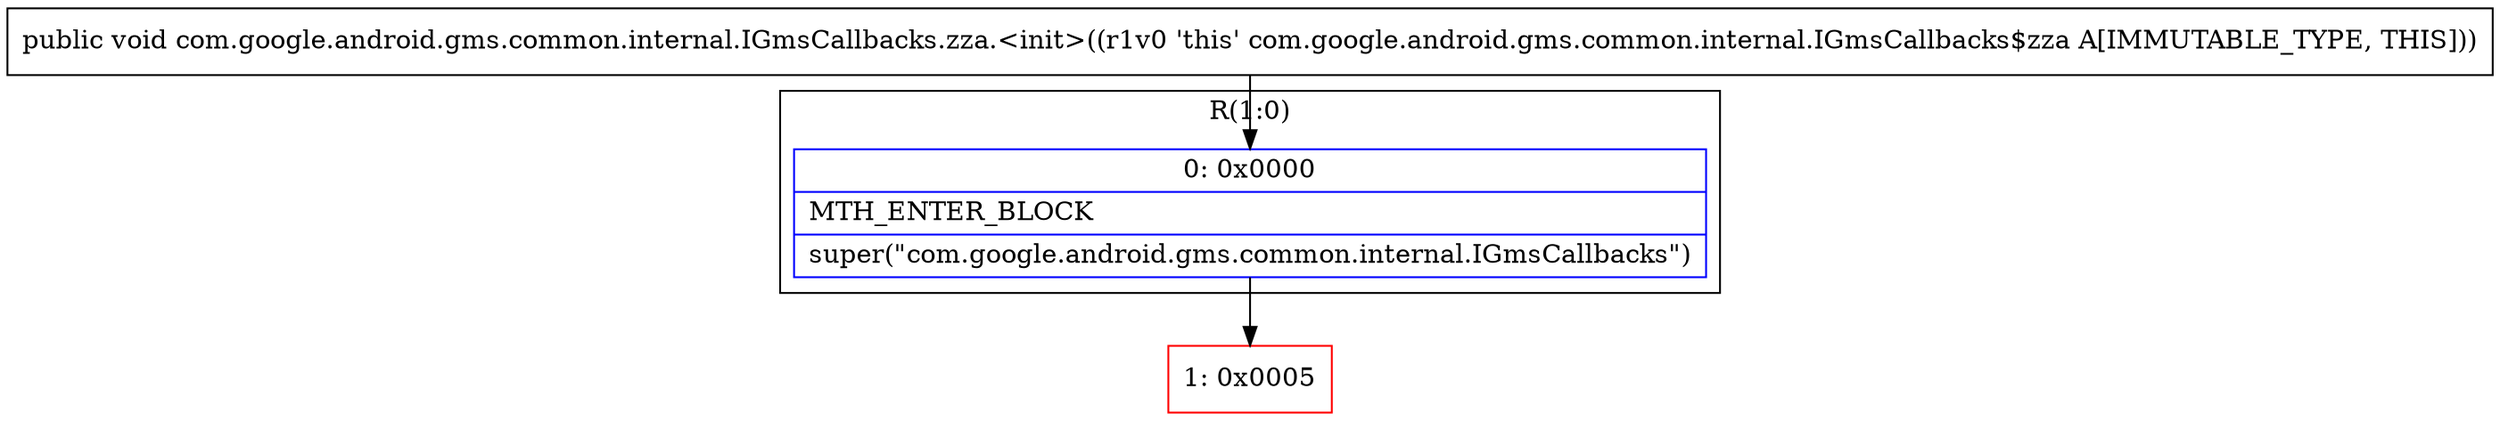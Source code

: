 digraph "CFG forcom.google.android.gms.common.internal.IGmsCallbacks.zza.\<init\>()V" {
subgraph cluster_Region_1616592828 {
label = "R(1:0)";
node [shape=record,color=blue];
Node_0 [shape=record,label="{0\:\ 0x0000|MTH_ENTER_BLOCK\l|super(\"com.google.android.gms.common.internal.IGmsCallbacks\")\l}"];
}
Node_1 [shape=record,color=red,label="{1\:\ 0x0005}"];
MethodNode[shape=record,label="{public void com.google.android.gms.common.internal.IGmsCallbacks.zza.\<init\>((r1v0 'this' com.google.android.gms.common.internal.IGmsCallbacks$zza A[IMMUTABLE_TYPE, THIS])) }"];
MethodNode -> Node_0;
Node_0 -> Node_1;
}

